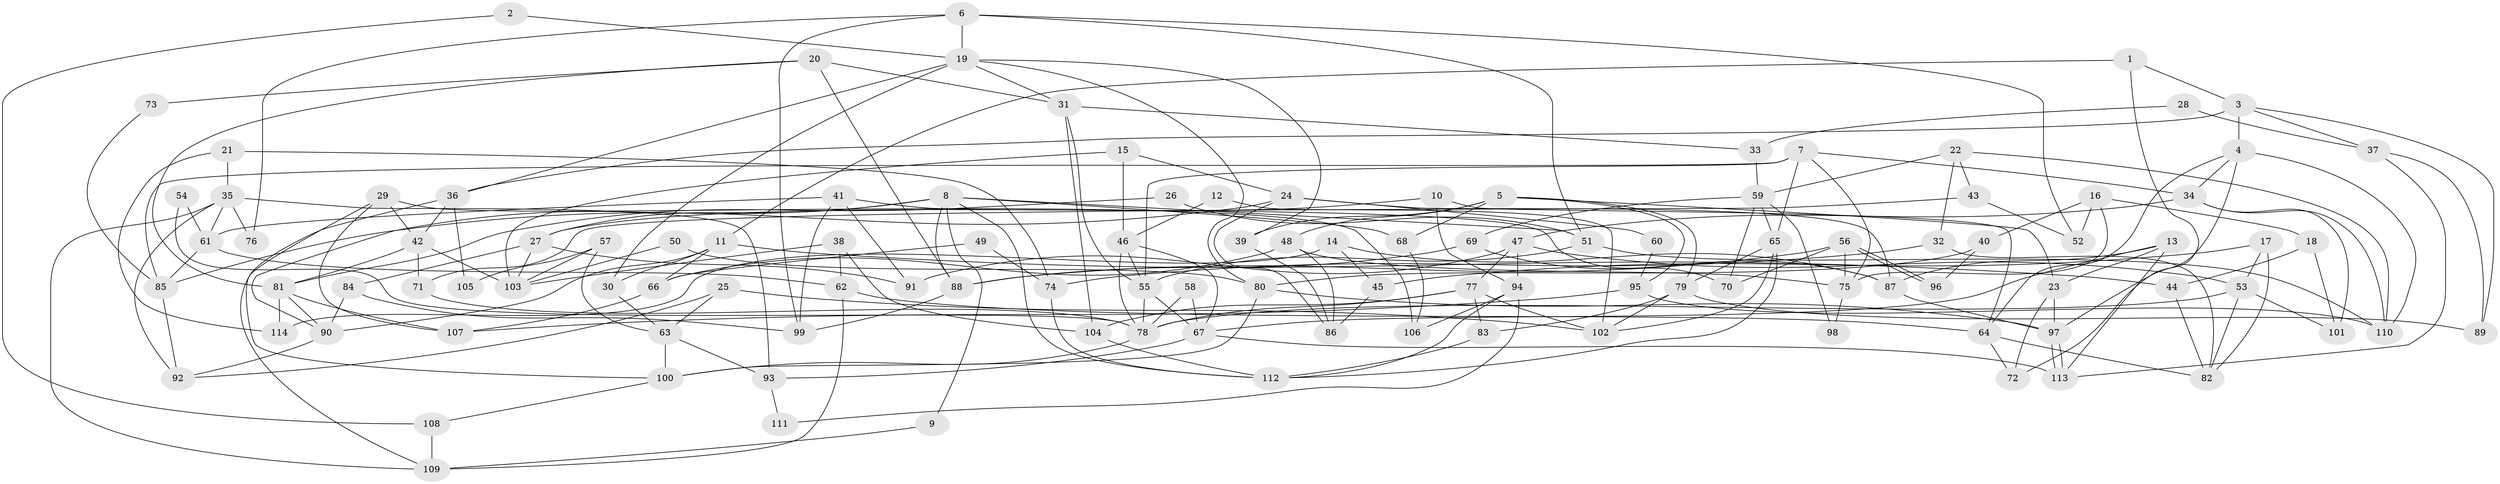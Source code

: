 // coarse degree distribution, {4: 0.11267605633802817, 2: 0.14084507042253522, 6: 0.09859154929577464, 5: 0.19718309859154928, 9: 0.056338028169014086, 8: 0.11267605633802817, 3: 0.16901408450704225, 7: 0.09859154929577464, 11: 0.014084507042253521}
// Generated by graph-tools (version 1.1) at 2025/24/03/03/25 07:24:01]
// undirected, 114 vertices, 228 edges
graph export_dot {
graph [start="1"]
  node [color=gray90,style=filled];
  1;
  2;
  3;
  4;
  5;
  6;
  7;
  8;
  9;
  10;
  11;
  12;
  13;
  14;
  15;
  16;
  17;
  18;
  19;
  20;
  21;
  22;
  23;
  24;
  25;
  26;
  27;
  28;
  29;
  30;
  31;
  32;
  33;
  34;
  35;
  36;
  37;
  38;
  39;
  40;
  41;
  42;
  43;
  44;
  45;
  46;
  47;
  48;
  49;
  50;
  51;
  52;
  53;
  54;
  55;
  56;
  57;
  58;
  59;
  60;
  61;
  62;
  63;
  64;
  65;
  66;
  67;
  68;
  69;
  70;
  71;
  72;
  73;
  74;
  75;
  76;
  77;
  78;
  79;
  80;
  81;
  82;
  83;
  84;
  85;
  86;
  87;
  88;
  89;
  90;
  91;
  92;
  93;
  94;
  95;
  96;
  97;
  98;
  99;
  100;
  101;
  102;
  103;
  104;
  105;
  106;
  107;
  108;
  109;
  110;
  111;
  112;
  113;
  114;
  1 -- 11;
  1 -- 3;
  1 -- 72;
  2 -- 108;
  2 -- 19;
  3 -- 4;
  3 -- 36;
  3 -- 37;
  3 -- 89;
  4 -- 97;
  4 -- 110;
  4 -- 34;
  4 -- 64;
  5 -- 79;
  5 -- 39;
  5 -- 23;
  5 -- 48;
  5 -- 68;
  5 -- 95;
  6 -- 19;
  6 -- 99;
  6 -- 51;
  6 -- 52;
  6 -- 76;
  7 -- 85;
  7 -- 55;
  7 -- 34;
  7 -- 65;
  7 -- 75;
  8 -- 112;
  8 -- 51;
  8 -- 9;
  8 -- 27;
  8 -- 68;
  8 -- 88;
  8 -- 90;
  9 -- 109;
  10 -- 27;
  10 -- 94;
  10 -- 64;
  11 -- 66;
  11 -- 90;
  11 -- 30;
  11 -- 44;
  12 -- 46;
  12 -- 102;
  13 -- 23;
  13 -- 67;
  13 -- 87;
  13 -- 113;
  14 -- 87;
  14 -- 45;
  14 -- 114;
  15 -- 46;
  15 -- 24;
  15 -- 103;
  16 -- 52;
  16 -- 75;
  16 -- 18;
  16 -- 40;
  17 -- 82;
  17 -- 53;
  17 -- 45;
  18 -- 44;
  18 -- 101;
  19 -- 31;
  19 -- 80;
  19 -- 30;
  19 -- 36;
  19 -- 39;
  20 -- 31;
  20 -- 81;
  20 -- 73;
  20 -- 88;
  21 -- 35;
  21 -- 114;
  21 -- 74;
  22 -- 110;
  22 -- 59;
  22 -- 32;
  22 -- 43;
  23 -- 72;
  23 -- 97;
  24 -- 85;
  24 -- 87;
  24 -- 60;
  24 -- 86;
  25 -- 102;
  25 -- 92;
  25 -- 63;
  26 -- 81;
  26 -- 51;
  27 -- 91;
  27 -- 84;
  27 -- 103;
  28 -- 37;
  28 -- 33;
  29 -- 100;
  29 -- 42;
  29 -- 106;
  29 -- 107;
  30 -- 63;
  31 -- 55;
  31 -- 104;
  31 -- 33;
  32 -- 82;
  32 -- 74;
  33 -- 59;
  34 -- 47;
  34 -- 101;
  34 -- 110;
  35 -- 93;
  35 -- 61;
  35 -- 76;
  35 -- 92;
  35 -- 109;
  36 -- 109;
  36 -- 42;
  36 -- 105;
  37 -- 113;
  37 -- 89;
  38 -- 104;
  38 -- 103;
  38 -- 62;
  39 -- 86;
  40 -- 80;
  40 -- 96;
  41 -- 70;
  41 -- 99;
  41 -- 61;
  41 -- 91;
  42 -- 103;
  42 -- 71;
  42 -- 81;
  43 -- 71;
  43 -- 52;
  44 -- 82;
  45 -- 86;
  46 -- 78;
  46 -- 67;
  46 -- 55;
  47 -- 77;
  47 -- 53;
  47 -- 91;
  47 -- 94;
  48 -- 75;
  48 -- 66;
  48 -- 86;
  49 -- 66;
  49 -- 74;
  50 -- 103;
  50 -- 80;
  51 -- 55;
  51 -- 110;
  53 -- 101;
  53 -- 78;
  53 -- 82;
  54 -- 78;
  54 -- 61;
  55 -- 78;
  55 -- 67;
  56 -- 96;
  56 -- 96;
  56 -- 88;
  56 -- 70;
  56 -- 75;
  57 -- 63;
  57 -- 103;
  57 -- 105;
  58 -- 78;
  58 -- 67;
  59 -- 65;
  59 -- 69;
  59 -- 70;
  59 -- 98;
  60 -- 95;
  61 -- 62;
  61 -- 85;
  62 -- 64;
  62 -- 109;
  63 -- 93;
  63 -- 100;
  64 -- 72;
  64 -- 82;
  65 -- 112;
  65 -- 79;
  65 -- 102;
  66 -- 107;
  67 -- 113;
  67 -- 93;
  68 -- 106;
  69 -- 87;
  69 -- 88;
  71 -- 78;
  73 -- 85;
  74 -- 112;
  75 -- 98;
  77 -- 102;
  77 -- 83;
  77 -- 78;
  77 -- 104;
  78 -- 100;
  79 -- 89;
  79 -- 83;
  79 -- 102;
  80 -- 100;
  80 -- 97;
  81 -- 107;
  81 -- 90;
  81 -- 114;
  83 -- 112;
  84 -- 90;
  84 -- 99;
  85 -- 92;
  87 -- 97;
  88 -- 99;
  90 -- 92;
  93 -- 111;
  94 -- 106;
  94 -- 111;
  94 -- 112;
  95 -- 110;
  95 -- 107;
  97 -- 113;
  97 -- 113;
  100 -- 108;
  104 -- 112;
  108 -- 109;
}
